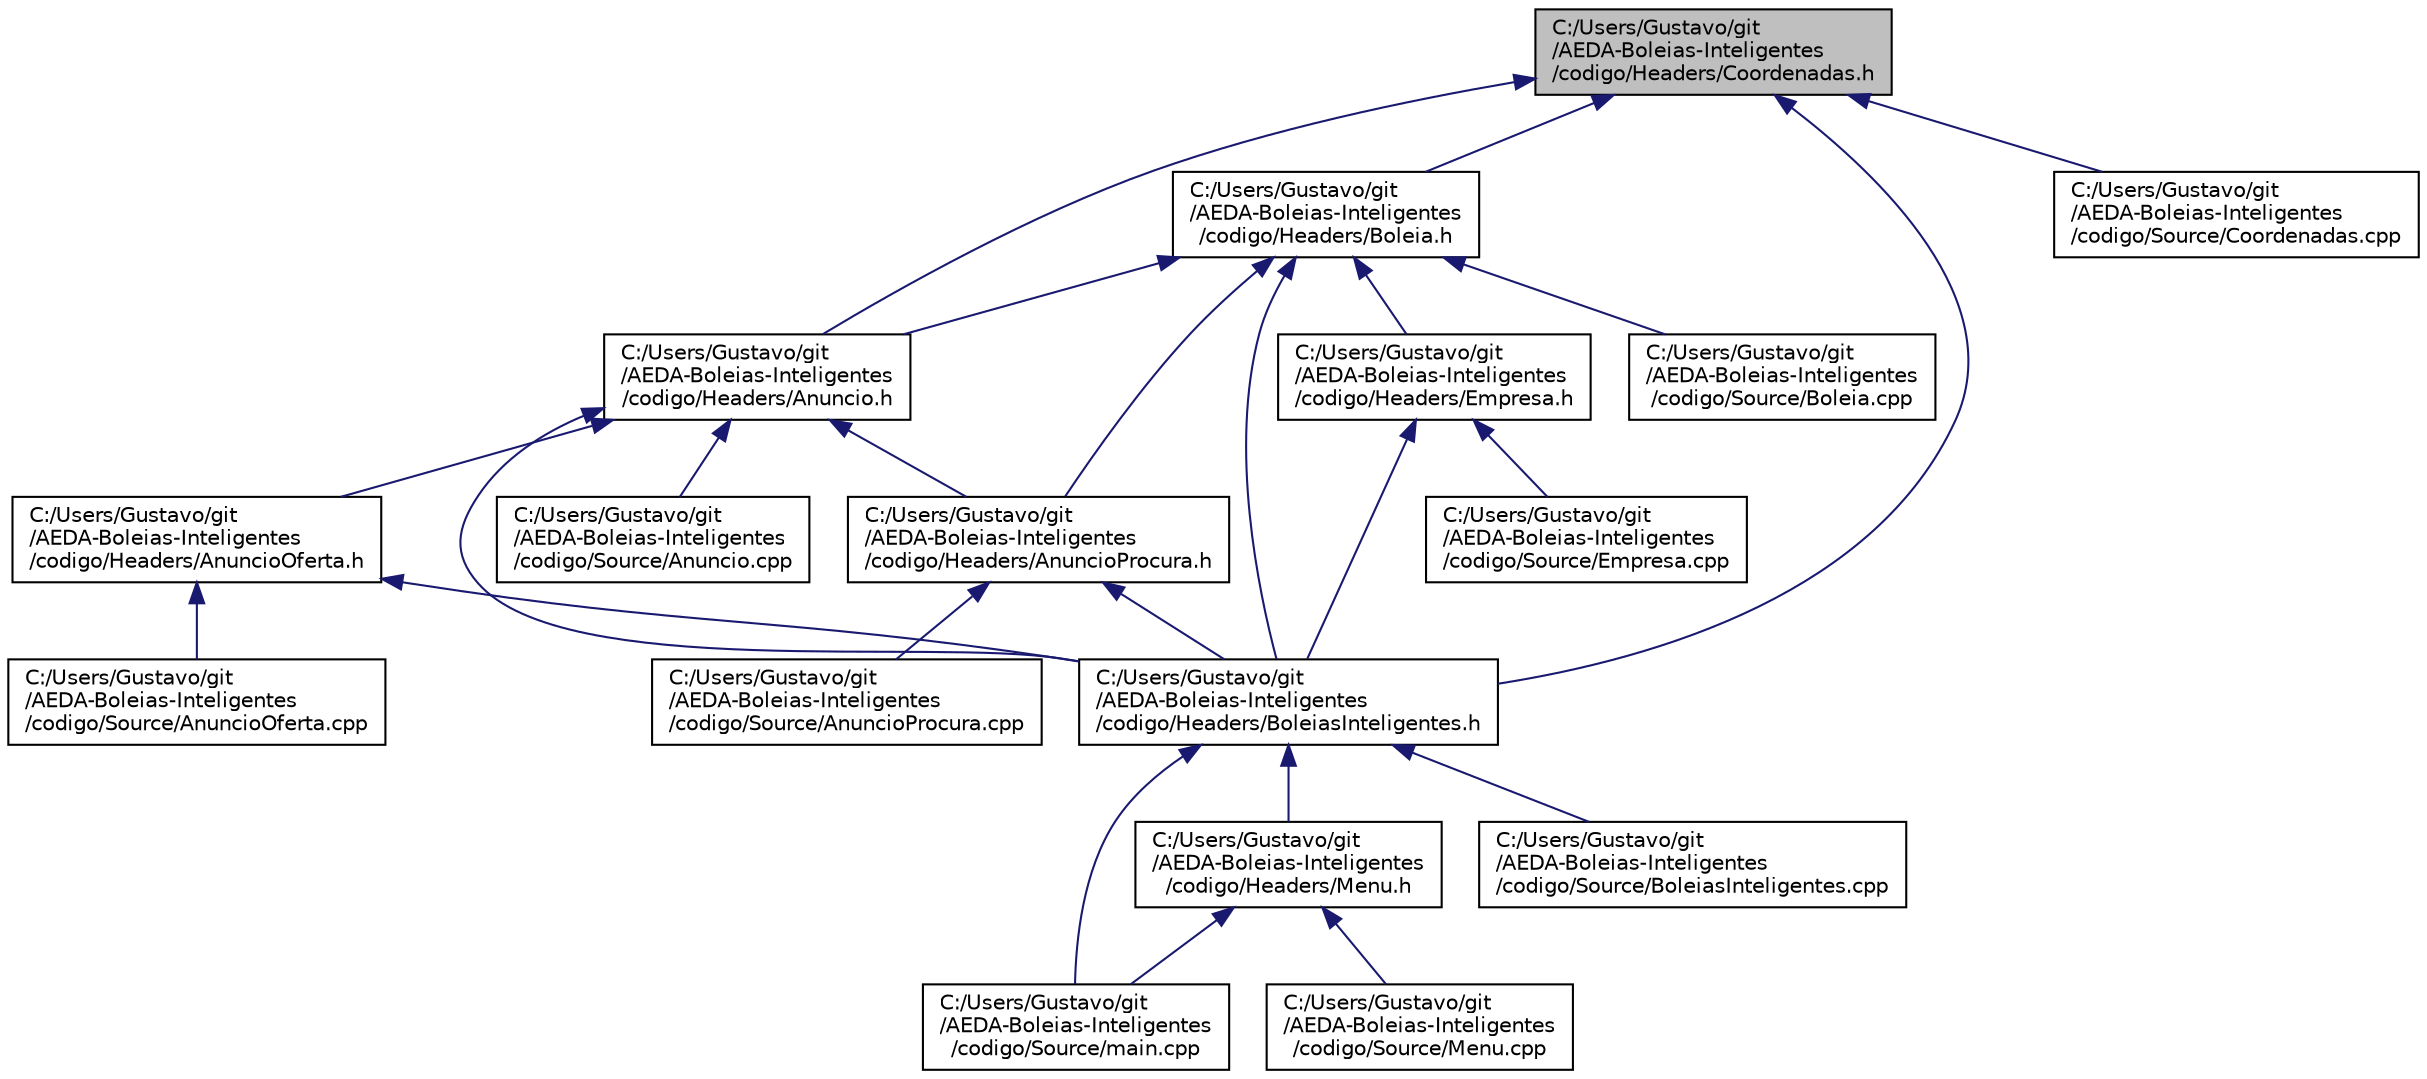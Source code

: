 digraph "C:/Users/Gustavo/git/AEDA-Boleias-Inteligentes/codigo/Headers/Coordenadas.h"
{
  edge [fontname="Helvetica",fontsize="10",labelfontname="Helvetica",labelfontsize="10"];
  node [fontname="Helvetica",fontsize="10",shape=record];
  Node1 [label="C:/Users/Gustavo/git\l/AEDA-Boleias-Inteligentes\l/codigo/Headers/Coordenadas.h",height=0.2,width=0.4,color="black", fillcolor="grey75", style="filled", fontcolor="black"];
  Node1 -> Node2 [dir="back",color="midnightblue",fontsize="10",style="solid",fontname="Helvetica"];
  Node2 [label="C:/Users/Gustavo/git\l/AEDA-Boleias-Inteligentes\l/codigo/Headers/Boleia.h",height=0.2,width=0.4,color="black", fillcolor="white", style="filled",URL="$_boleia_8h.html"];
  Node2 -> Node3 [dir="back",color="midnightblue",fontsize="10",style="solid",fontname="Helvetica"];
  Node3 [label="C:/Users/Gustavo/git\l/AEDA-Boleias-Inteligentes\l/codigo/Headers/Anuncio.h",height=0.2,width=0.4,color="black", fillcolor="white", style="filled",URL="$_anuncio_8h.html"];
  Node3 -> Node4 [dir="back",color="midnightblue",fontsize="10",style="solid",fontname="Helvetica"];
  Node4 [label="C:/Users/Gustavo/git\l/AEDA-Boleias-Inteligentes\l/codigo/Headers/AnuncioOferta.h",height=0.2,width=0.4,color="black", fillcolor="white", style="filled",URL="$_anuncio_oferta_8h.html"];
  Node4 -> Node5 [dir="back",color="midnightblue",fontsize="10",style="solid",fontname="Helvetica"];
  Node5 [label="C:/Users/Gustavo/git\l/AEDA-Boleias-Inteligentes\l/codigo/Headers/BoleiasInteligentes.h",height=0.2,width=0.4,color="black", fillcolor="white", style="filled",URL="$_boleias_inteligentes_8h.html"];
  Node5 -> Node6 [dir="back",color="midnightblue",fontsize="10",style="solid",fontname="Helvetica"];
  Node6 [label="C:/Users/Gustavo/git\l/AEDA-Boleias-Inteligentes\l/codigo/Headers/Menu.h",height=0.2,width=0.4,color="black", fillcolor="white", style="filled",URL="$_menu_8h.html"];
  Node6 -> Node7 [dir="back",color="midnightblue",fontsize="10",style="solid",fontname="Helvetica"];
  Node7 [label="C:/Users/Gustavo/git\l/AEDA-Boleias-Inteligentes\l/codigo/Source/main.cpp",height=0.2,width=0.4,color="black", fillcolor="white", style="filled",URL="$main_8cpp.html"];
  Node6 -> Node8 [dir="back",color="midnightblue",fontsize="10",style="solid",fontname="Helvetica"];
  Node8 [label="C:/Users/Gustavo/git\l/AEDA-Boleias-Inteligentes\l/codigo/Source/Menu.cpp",height=0.2,width=0.4,color="black", fillcolor="white", style="filled",URL="$_menu_8cpp.html"];
  Node5 -> Node9 [dir="back",color="midnightblue",fontsize="10",style="solid",fontname="Helvetica"];
  Node9 [label="C:/Users/Gustavo/git\l/AEDA-Boleias-Inteligentes\l/codigo/Source/BoleiasInteligentes.cpp",height=0.2,width=0.4,color="black", fillcolor="white", style="filled",URL="$_boleias_inteligentes_8cpp.html"];
  Node5 -> Node7 [dir="back",color="midnightblue",fontsize="10",style="solid",fontname="Helvetica"];
  Node4 -> Node10 [dir="back",color="midnightblue",fontsize="10",style="solid",fontname="Helvetica"];
  Node10 [label="C:/Users/Gustavo/git\l/AEDA-Boleias-Inteligentes\l/codigo/Source/AnuncioOferta.cpp",height=0.2,width=0.4,color="black", fillcolor="white", style="filled",URL="$_anuncio_oferta_8cpp.html"];
  Node3 -> Node11 [dir="back",color="midnightblue",fontsize="10",style="solid",fontname="Helvetica"];
  Node11 [label="C:/Users/Gustavo/git\l/AEDA-Boleias-Inteligentes\l/codigo/Headers/AnuncioProcura.h",height=0.2,width=0.4,color="black", fillcolor="white", style="filled",URL="$_anuncio_procura_8h.html"];
  Node11 -> Node5 [dir="back",color="midnightblue",fontsize="10",style="solid",fontname="Helvetica"];
  Node11 -> Node12 [dir="back",color="midnightblue",fontsize="10",style="solid",fontname="Helvetica"];
  Node12 [label="C:/Users/Gustavo/git\l/AEDA-Boleias-Inteligentes\l/codigo/Source/AnuncioProcura.cpp",height=0.2,width=0.4,color="black", fillcolor="white", style="filled",URL="$_anuncio_procura_8cpp.html"];
  Node3 -> Node5 [dir="back",color="midnightblue",fontsize="10",style="solid",fontname="Helvetica"];
  Node3 -> Node13 [dir="back",color="midnightblue",fontsize="10",style="solid",fontname="Helvetica"];
  Node13 [label="C:/Users/Gustavo/git\l/AEDA-Boleias-Inteligentes\l/codigo/Source/Anuncio.cpp",height=0.2,width=0.4,color="black", fillcolor="white", style="filled",URL="$_anuncio_8cpp.html"];
  Node2 -> Node11 [dir="back",color="midnightblue",fontsize="10",style="solid",fontname="Helvetica"];
  Node2 -> Node5 [dir="back",color="midnightblue",fontsize="10",style="solid",fontname="Helvetica"];
  Node2 -> Node14 [dir="back",color="midnightblue",fontsize="10",style="solid",fontname="Helvetica"];
  Node14 [label="C:/Users/Gustavo/git\l/AEDA-Boleias-Inteligentes\l/codigo/Headers/Empresa.h",height=0.2,width=0.4,color="black", fillcolor="white", style="filled",URL="$_empresa_8h.html"];
  Node14 -> Node5 [dir="back",color="midnightblue",fontsize="10",style="solid",fontname="Helvetica"];
  Node14 -> Node15 [dir="back",color="midnightblue",fontsize="10",style="solid",fontname="Helvetica"];
  Node15 [label="C:/Users/Gustavo/git\l/AEDA-Boleias-Inteligentes\l/codigo/Source/Empresa.cpp",height=0.2,width=0.4,color="black", fillcolor="white", style="filled",URL="$_empresa_8cpp.html"];
  Node2 -> Node16 [dir="back",color="midnightblue",fontsize="10",style="solid",fontname="Helvetica"];
  Node16 [label="C:/Users/Gustavo/git\l/AEDA-Boleias-Inteligentes\l/codigo/Source/Boleia.cpp",height=0.2,width=0.4,color="black", fillcolor="white", style="filled",URL="$_boleia_8cpp.html"];
  Node1 -> Node3 [dir="back",color="midnightblue",fontsize="10",style="solid",fontname="Helvetica"];
  Node1 -> Node5 [dir="back",color="midnightblue",fontsize="10",style="solid",fontname="Helvetica"];
  Node1 -> Node17 [dir="back",color="midnightblue",fontsize="10",style="solid",fontname="Helvetica"];
  Node17 [label="C:/Users/Gustavo/git\l/AEDA-Boleias-Inteligentes\l/codigo/Source/Coordenadas.cpp",height=0.2,width=0.4,color="black", fillcolor="white", style="filled",URL="$_coordenadas_8cpp.html"];
}
